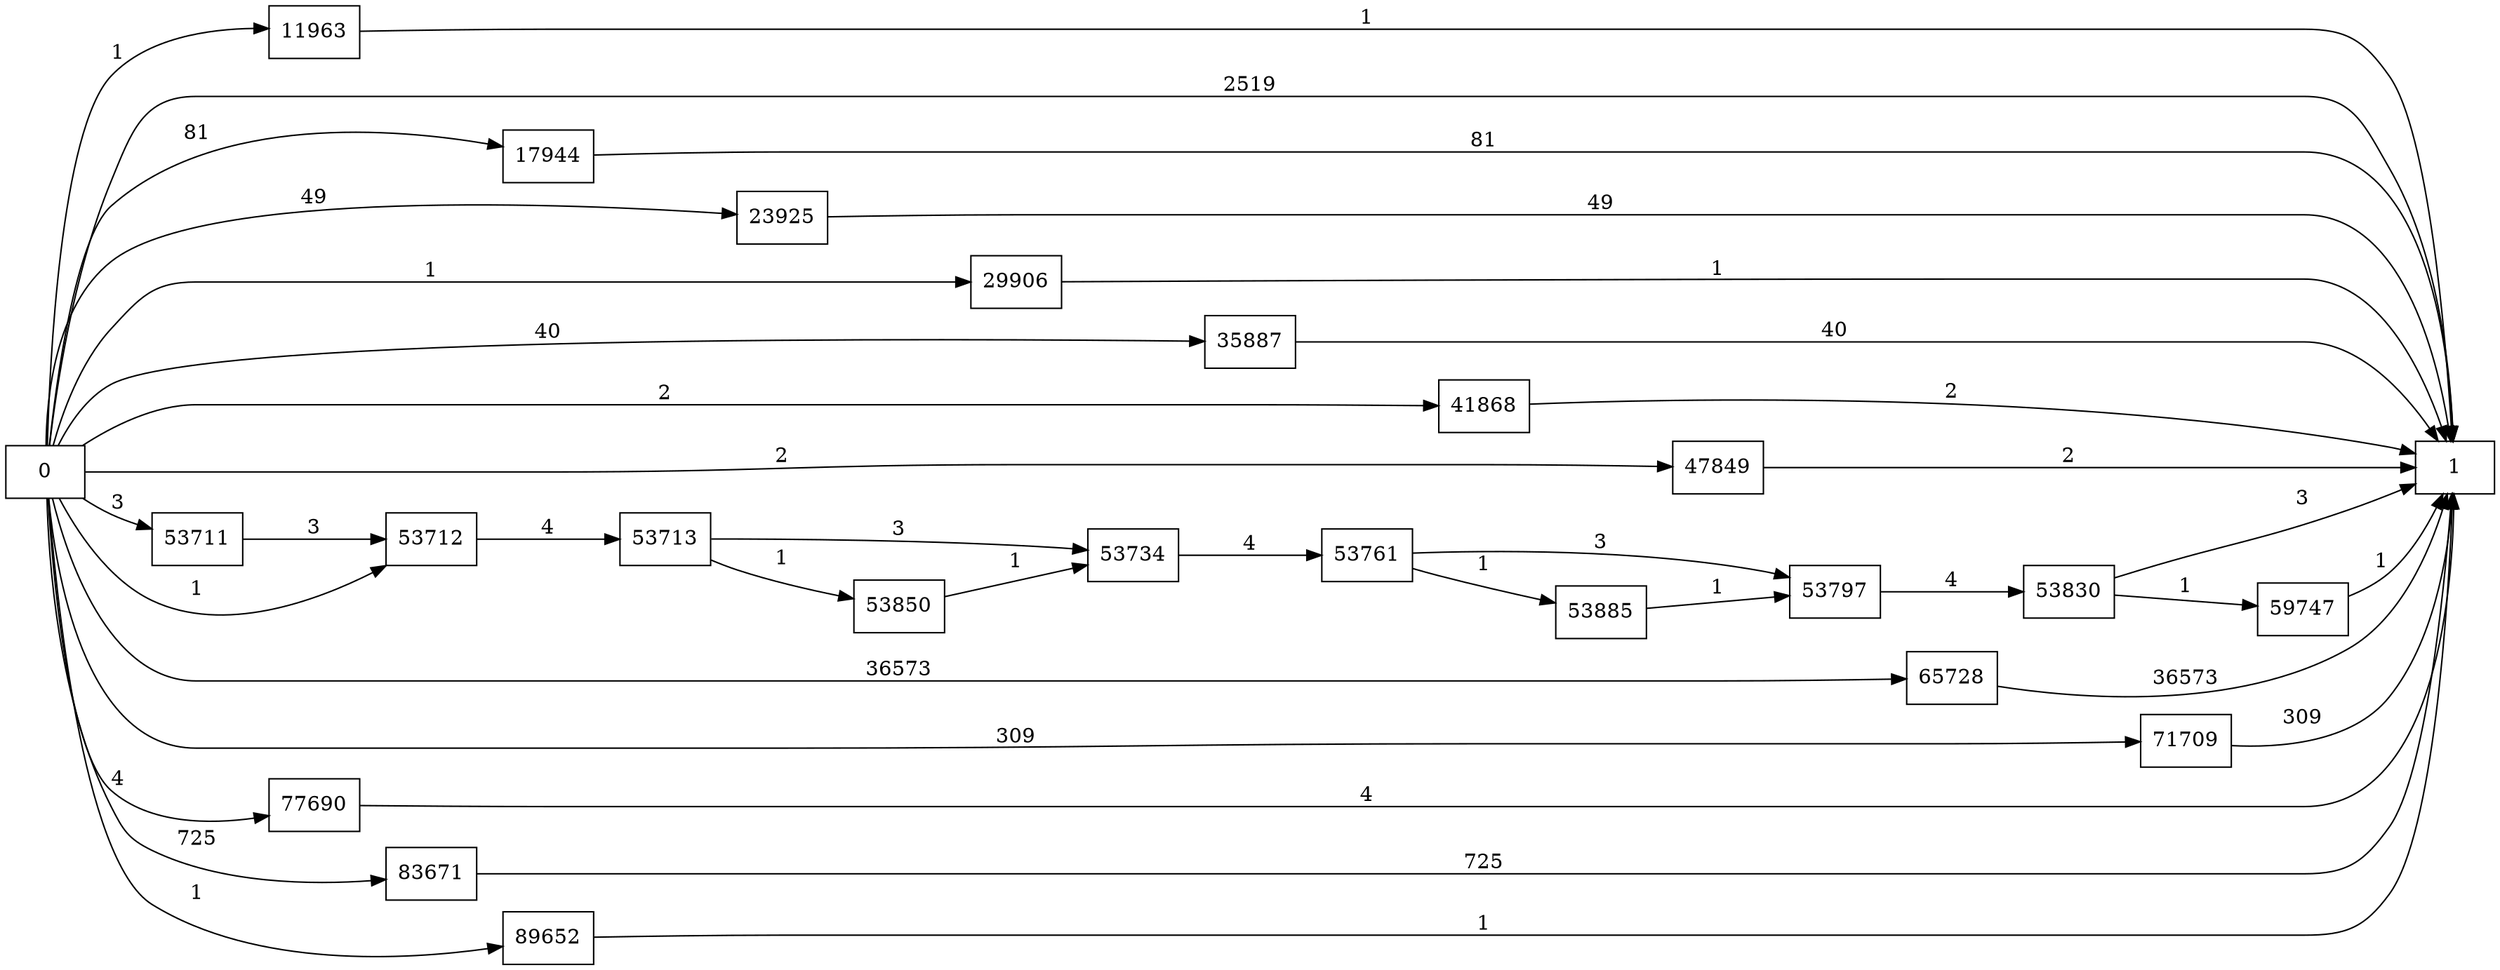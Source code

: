 digraph {
	graph [rankdir=LR]
	node [shape=rectangle]
	11963 -> 1 [label=1]
	17944 -> 1 [label=81]
	23925 -> 1 [label=49]
	29906 -> 1 [label=1]
	35887 -> 1 [label=40]
	41868 -> 1 [label=2]
	47849 -> 1 [label=2]
	53711 -> 53712 [label=3]
	53712 -> 53713 [label=4]
	53713 -> 53734 [label=3]
	53713 -> 53850 [label=1]
	53734 -> 53761 [label=4]
	53761 -> 53797 [label=3]
	53761 -> 53885 [label=1]
	53797 -> 53830 [label=4]
	53830 -> 1 [label=3]
	53830 -> 59747 [label=1]
	53850 -> 53734 [label=1]
	53885 -> 53797 [label=1]
	59747 -> 1 [label=1]
	65728 -> 1 [label=36573]
	71709 -> 1 [label=309]
	77690 -> 1 [label=4]
	83671 -> 1 [label=725]
	89652 -> 1 [label=1]
	0 -> 53712 [label=1]
	0 -> 1 [label=2519]
	0 -> 11963 [label=1]
	0 -> 17944 [label=81]
	0 -> 23925 [label=49]
	0 -> 29906 [label=1]
	0 -> 35887 [label=40]
	0 -> 41868 [label=2]
	0 -> 47849 [label=2]
	0 -> 53711 [label=3]
	0 -> 65728 [label=36573]
	0 -> 71709 [label=309]
	0 -> 77690 [label=4]
	0 -> 83671 [label=725]
	0 -> 89652 [label=1]
}
